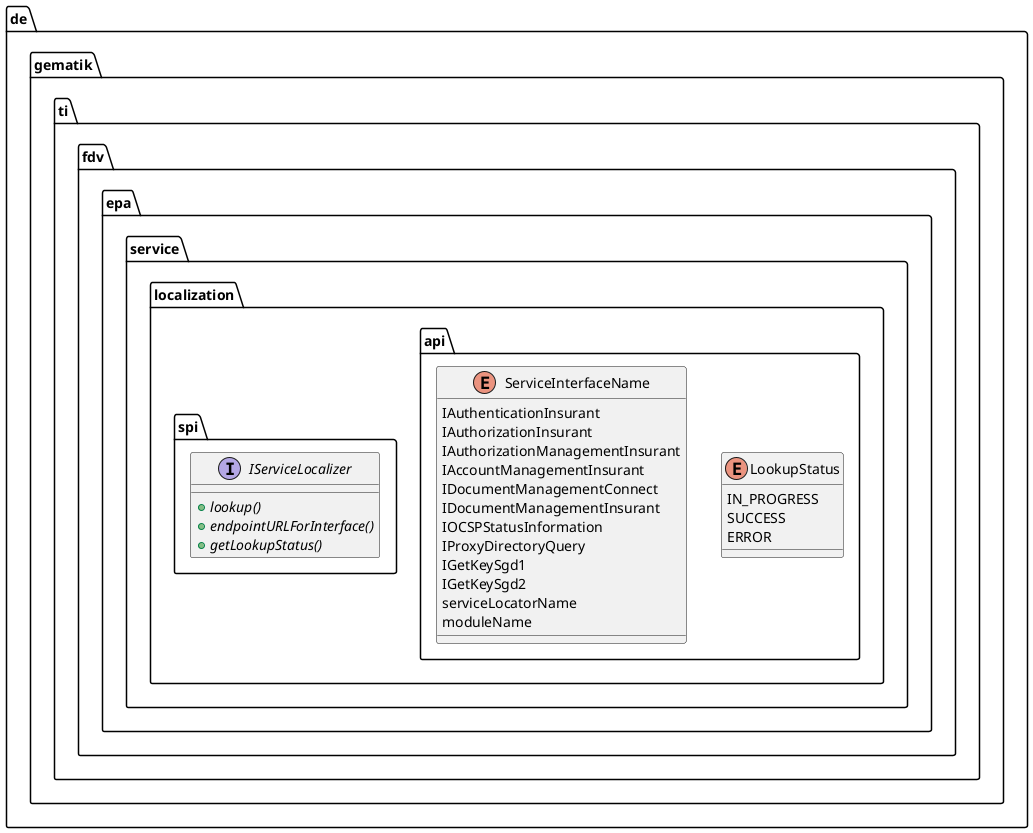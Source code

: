 @startuml

  package de.gematik.ti.fdv.epa.service.localization.api {
      enum LookupStatus {
        IN_PROGRESS
        SUCCESS
        ERROR
      }
    }

    package de.gematik.ti.fdv.epa.service.localization.api {
      enum ServiceInterfaceName {
        IAuthenticationInsurant
        IAuthorizationInsurant
        IAuthorizationManagementInsurant
        IAccountManagementInsurant
        IDocumentManagementConnect
        IDocumentManagementInsurant
        IOCSPStatusInformation
        IProxyDirectoryQuery
        IGetKeySgd1
        IGetKeySgd2
        serviceLocatorName
        moduleName
      }
    }

    package de.gematik.ti.fdv.epa.service.localization.spi {
        interface IServiceLocalizer {
            {abstract} + lookup()
            {abstract} + endpointURLForInterface()
            {abstract} + getLookupStatus()
        }
      }

@enduml
